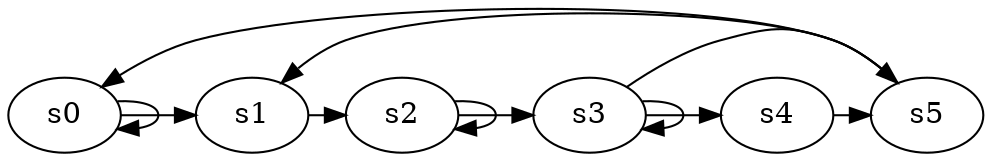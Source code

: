 digraph game_0424_cycle_6 {
    s0 [name="s0", player=1];
    s1 [name="s1", player=0];
    s2 [name="s2", player=0, target=1];
    s3 [name="s3", player=0, target=1];
    s4 [name="s4", player=1, target=1];
    s5 [name="s5", player=0];

    s0 -> s1 [constraint="time % 3 == 2"];
    s1 -> s2 [constraint="time % 4 == 1"];
    s2 -> s3 [constraint="time == 5 || time == 11 || time == 13 || time == 24"];
    s3 -> s4 [constraint="time == 11 || time == 14 || time == 17 || time == 21"];
    s4 -> s5 [constraint="time == 0 || time == 2"];
    s5 -> s0 [constraint="time == 0 || time == 1 || time == 4 || time == 6 || time == 7 || time == 9"];
    s0 -> s0 [constraint="time % 3 == 0"];
    s2 -> s2 [constraint="time % 3 == 0"];
    s3 -> s3 [constraint="time % 2 == 0"];
    s3 -> s5 [constraint="time == 7"];
    s5 -> s1 [constraint="time == 4 || time == 6"];
}
